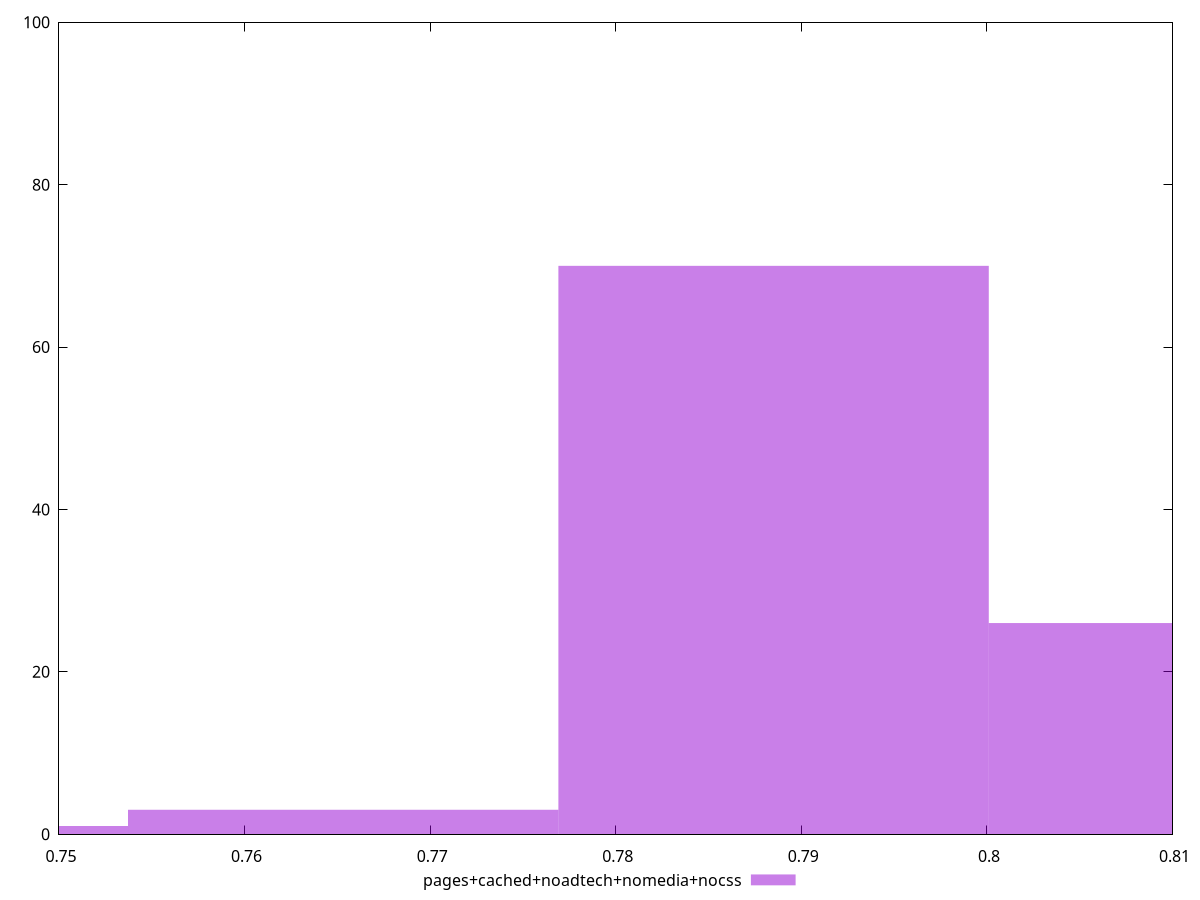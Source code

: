 reset

$pagesCachedNoadtechNomediaNocss <<EOF
0.7653139191210563 3
0.7885052500035125 70
0.7421225882386 1
0.8116965808859687 26
EOF

set key outside below
set boxwidth 0.02319133088245625
set xrange [0.75:0.81]
set yrange [0:100]
set trange [0:100]
set style fill transparent solid 0.5 noborder
set terminal svg size 640, 490 enhanced background rgb 'white'
set output "report_00017_2021-02-10T15-08-03.406Z/meta/score/comparison/histogram/4_vs_5.svg"

plot $pagesCachedNoadtechNomediaNocss title "pages+cached+noadtech+nomedia+nocss" with boxes

reset
